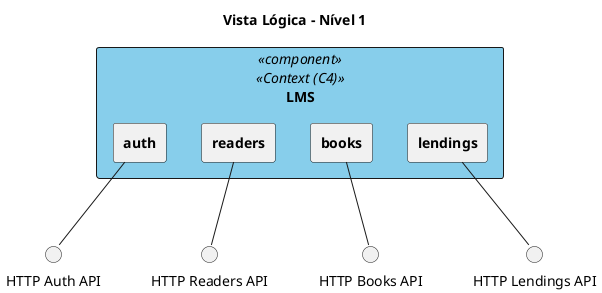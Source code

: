 @startuml
title Vista Lógica - Nível 1
rectangle "LMS" <<component>> <<Context (C4)>> #skyblue {
    rectangle "**auth**" as auth
    rectangle "**readers**" as readers
    rectangle "**books**" as books
    rectangle "**lendings**" as lendings
}

auth -- "HTTP Auth API"
readers -- "HTTP Readers API"
books -- "HTTP Books API"
lendings -- "HTTP Lendings API"
@enduml